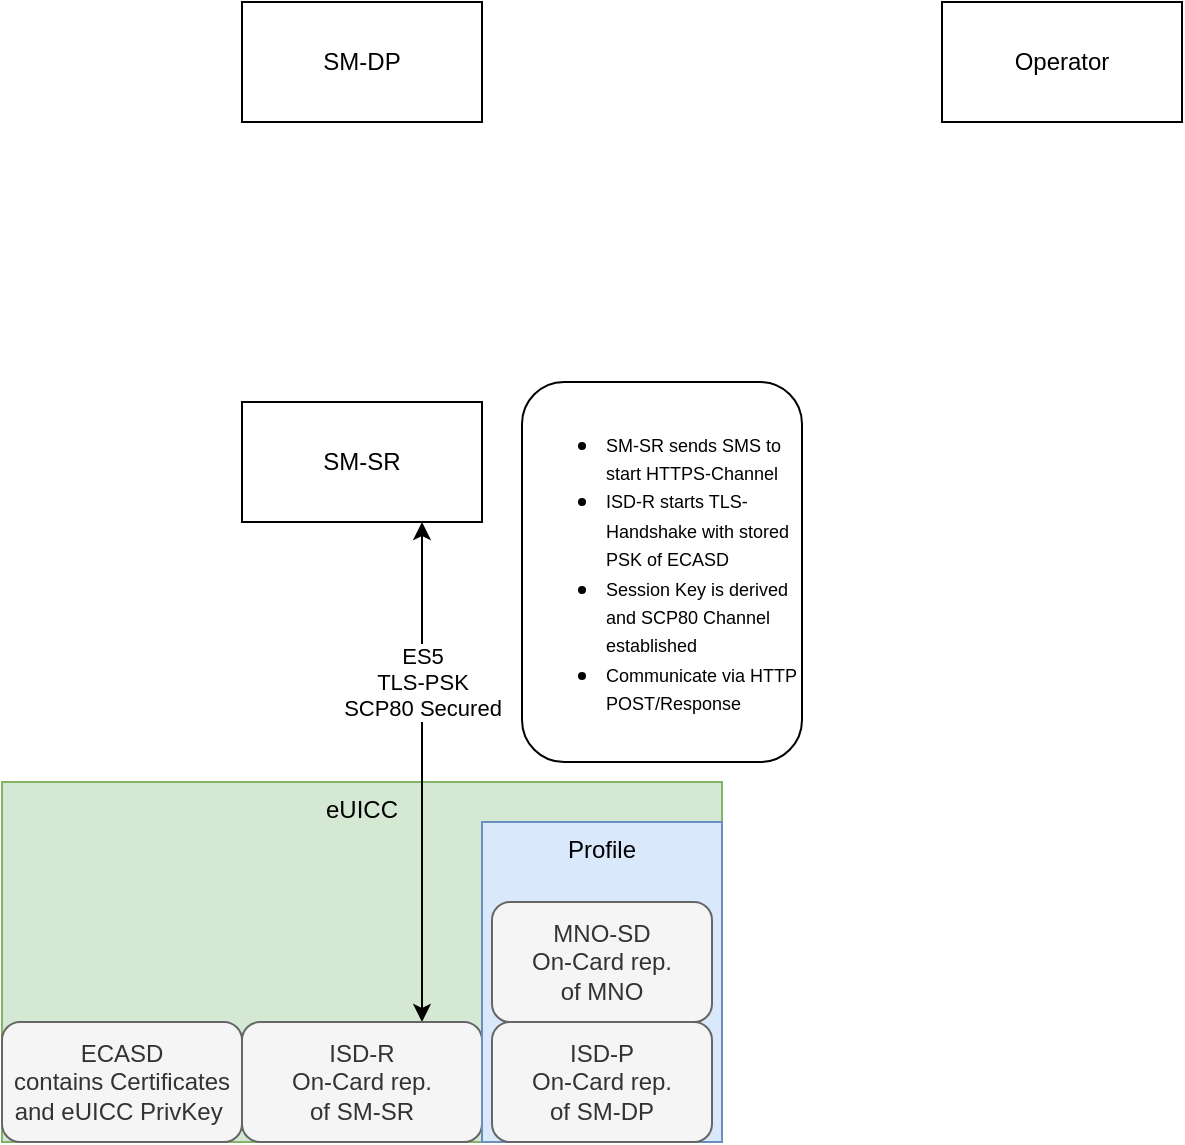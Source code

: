 <mxfile version="17.4.5" type="github">
  <diagram id="QQGfE8T_0_qTIBGh_q0m" name="Page-1">
    <mxGraphModel dx="1218" dy="1112" grid="1" gridSize="10" guides="1" tooltips="1" connect="1" arrows="1" fold="1" page="1" pageScale="1" pageWidth="850" pageHeight="1100" math="0" shadow="0">
      <root>
        <mxCell id="0" />
        <mxCell id="1" parent="0" />
        <mxCell id="-lQ-ry36EHElyneKfI74-1" value="SM-DP" style="rounded=0;whiteSpace=wrap;html=1;" vertex="1" parent="1">
          <mxGeometry x="340" y="110" width="120" height="60" as="geometry" />
        </mxCell>
        <mxCell id="-lQ-ry36EHElyneKfI74-2" value="SM-SR" style="rounded=0;whiteSpace=wrap;html=1;" vertex="1" parent="1">
          <mxGeometry x="340" y="310" width="120" height="60" as="geometry" />
        </mxCell>
        <mxCell id="-lQ-ry36EHElyneKfI74-3" value="eUICC" style="rounded=0;whiteSpace=wrap;html=1;verticalAlign=top;fillColor=#d5e8d4;strokeColor=#82b366;" vertex="1" parent="1">
          <mxGeometry x="220" y="500" width="360" height="180" as="geometry" />
        </mxCell>
        <mxCell id="-lQ-ry36EHElyneKfI74-4" value="Operator" style="rounded=0;whiteSpace=wrap;html=1;" vertex="1" parent="1">
          <mxGeometry x="690" y="110" width="120" height="60" as="geometry" />
        </mxCell>
        <mxCell id="-lQ-ry36EHElyneKfI74-5" value="ECASD&lt;br&gt;contains Certificates and eUICC PrivKey&amp;nbsp;" style="rounded=1;whiteSpace=wrap;html=1;fillColor=#f5f5f5;fontColor=#333333;strokeColor=#666666;" vertex="1" parent="1">
          <mxGeometry x="220" y="620" width="120" height="60" as="geometry" />
        </mxCell>
        <mxCell id="-lQ-ry36EHElyneKfI74-12" value="ES5&lt;br&gt;TLS-PSK&lt;br&gt;SCP80 Secured" style="edgeStyle=orthogonalEdgeStyle;rounded=0;orthogonalLoop=1;jettySize=auto;html=1;exitX=0.75;exitY=0;exitDx=0;exitDy=0;entryX=0.75;entryY=1;entryDx=0;entryDy=0;startArrow=classic;startFill=1;" edge="1" parent="1" source="-lQ-ry36EHElyneKfI74-6" target="-lQ-ry36EHElyneKfI74-2">
          <mxGeometry x="0.36" relative="1" as="geometry">
            <mxPoint as="offset" />
          </mxGeometry>
        </mxCell>
        <mxCell id="-lQ-ry36EHElyneKfI74-6" value="ISD-R&lt;br&gt;On-Card rep. &lt;br&gt;of SM-SR" style="rounded=1;whiteSpace=wrap;html=1;fillColor=#f5f5f5;fontColor=#333333;strokeColor=#666666;" vertex="1" parent="1">
          <mxGeometry x="340" y="620" width="120" height="60" as="geometry" />
        </mxCell>
        <mxCell id="-lQ-ry36EHElyneKfI74-11" value="Profile" style="rounded=0;whiteSpace=wrap;html=1;verticalAlign=top;fillColor=#dae8fc;strokeColor=#6c8ebf;" vertex="1" parent="1">
          <mxGeometry x="460" y="520" width="120" height="160" as="geometry" />
        </mxCell>
        <mxCell id="-lQ-ry36EHElyneKfI74-7" value="ISD-P&lt;br&gt;On-Card rep. &lt;br&gt;of SM-DP" style="rounded=1;whiteSpace=wrap;html=1;fillColor=#f5f5f5;strokeColor=#666666;fontColor=#333333;" vertex="1" parent="1">
          <mxGeometry x="465" y="620" width="110" height="60" as="geometry" />
        </mxCell>
        <mxCell id="-lQ-ry36EHElyneKfI74-8" value="MNO-SD&lt;br&gt;On-Card rep.&lt;br&gt;of MNO" style="rounded=1;whiteSpace=wrap;html=1;fillColor=#f5f5f5;strokeColor=#666666;fontColor=#333333;" vertex="1" parent="1">
          <mxGeometry x="465" y="560" width="110" height="60" as="geometry" />
        </mxCell>
        <mxCell id="-lQ-ry36EHElyneKfI74-14" value="&lt;ul&gt;&lt;li&gt;&lt;font style=&quot;font-size: 9px&quot;&gt;SM-SR sends SMS to start HTTPS-Channel&lt;/font&gt;&lt;/li&gt;&lt;li&gt;&lt;font style=&quot;font-size: 9px&quot;&gt;ISD-R starts TLS-Handshake with stored PSK of ECASD&lt;/font&gt;&lt;/li&gt;&lt;li&gt;&lt;font style=&quot;font-size: 9px&quot;&gt;Session Key is derived and SCP80 Channel established&lt;/font&gt;&lt;/li&gt;&lt;li&gt;&lt;font style=&quot;font-size: 9px&quot;&gt;Communicate via HTTP POST/Response&amp;nbsp;&lt;/font&gt;&lt;/li&gt;&lt;/ul&gt;" style="whiteSpace=wrap;html=1;backgroundOutline=1;darkOpacity=0.05;rounded=1;align=left;verticalAlign=middle;" vertex="1" parent="1">
          <mxGeometry x="480" y="300" width="140" height="190" as="geometry" />
        </mxCell>
      </root>
    </mxGraphModel>
  </diagram>
</mxfile>
